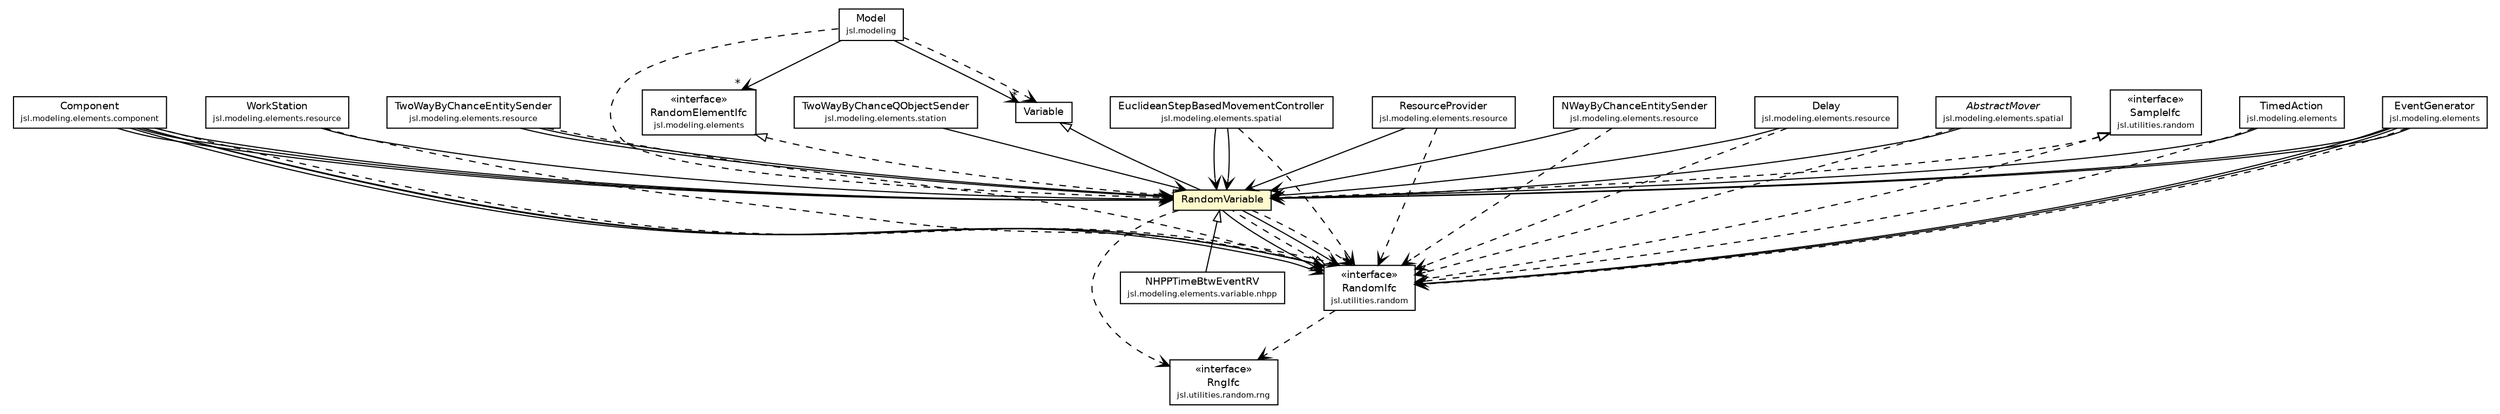 #!/usr/local/bin/dot
#
# Class diagram 
# Generated by UMLGraph version 5.4 (http://www.umlgraph.org/)
#

digraph G {
	edge [fontname="Helvetica",fontsize=10,labelfontname="Helvetica",labelfontsize=10];
	node [fontname="Helvetica",fontsize=10,shape=plaintext];
	nodesep=0.25;
	ranksep=0.5;
	// jsl.modeling.Model
	c167158 [label=<<table title="jsl.modeling.Model" border="0" cellborder="1" cellspacing="0" cellpadding="2" port="p" href="../../Model.html">
		<tr><td><table border="0" cellspacing="0" cellpadding="1">
<tr><td align="center" balign="center"> Model </td></tr>
<tr><td align="center" balign="center"><font point-size="7.0"> jsl.modeling </font></td></tr>
		</table></td></tr>
		</table>>, URL="../../Model.html", fontname="Helvetica", fontcolor="black", fontsize=9.0];
	// jsl.modeling.elements.TimedAction
	c167178 [label=<<table title="jsl.modeling.elements.TimedAction" border="0" cellborder="1" cellspacing="0" cellpadding="2" port="p" href="../TimedAction.html">
		<tr><td><table border="0" cellspacing="0" cellpadding="1">
<tr><td align="center" balign="center"> TimedAction </td></tr>
<tr><td align="center" balign="center"><font point-size="7.0"> jsl.modeling.elements </font></td></tr>
		</table></td></tr>
		</table>>, URL="../TimedAction.html", fontname="Helvetica", fontcolor="black", fontsize=9.0];
	// jsl.modeling.elements.RandomElementIfc
	c167181 [label=<<table title="jsl.modeling.elements.RandomElementIfc" border="0" cellborder="1" cellspacing="0" cellpadding="2" port="p" href="../RandomElementIfc.html">
		<tr><td><table border="0" cellspacing="0" cellpadding="1">
<tr><td align="center" balign="center"> &#171;interface&#187; </td></tr>
<tr><td align="center" balign="center"> RandomElementIfc </td></tr>
<tr><td align="center" balign="center"><font point-size="7.0"> jsl.modeling.elements </font></td></tr>
		</table></td></tr>
		</table>>, URL="../RandomElementIfc.html", fontname="Helvetica", fontcolor="black", fontsize=9.0];
	// jsl.modeling.elements.EventGenerator
	c167185 [label=<<table title="jsl.modeling.elements.EventGenerator" border="0" cellborder="1" cellspacing="0" cellpadding="2" port="p" href="../EventGenerator.html">
		<tr><td><table border="0" cellspacing="0" cellpadding="1">
<tr><td align="center" balign="center"> EventGenerator </td></tr>
<tr><td align="center" balign="center"><font point-size="7.0"> jsl.modeling.elements </font></td></tr>
		</table></td></tr>
		</table>>, URL="../EventGenerator.html", fontname="Helvetica", fontcolor="black", fontsize=9.0];
	// jsl.modeling.elements.component.Component
	c167190 [label=<<table title="jsl.modeling.elements.component.Component" border="0" cellborder="1" cellspacing="0" cellpadding="2" port="p" href="../component/Component.html">
		<tr><td><table border="0" cellspacing="0" cellpadding="1">
<tr><td align="center" balign="center"> Component </td></tr>
<tr><td align="center" balign="center"><font point-size="7.0"> jsl.modeling.elements.component </font></td></tr>
		</table></td></tr>
		</table>>, URL="../component/Component.html", fontname="Helvetica", fontcolor="black", fontsize=9.0];
	// jsl.modeling.elements.resource.WorkStation
	c167236 [label=<<table title="jsl.modeling.elements.resource.WorkStation" border="0" cellborder="1" cellspacing="0" cellpadding="2" port="p" href="../resource/WorkStation.html">
		<tr><td><table border="0" cellspacing="0" cellpadding="1">
<tr><td align="center" balign="center"> WorkStation </td></tr>
<tr><td align="center" balign="center"><font point-size="7.0"> jsl.modeling.elements.resource </font></td></tr>
		</table></td></tr>
		</table>>, URL="../resource/WorkStation.html", fontname="Helvetica", fontcolor="black", fontsize=9.0];
	// jsl.modeling.elements.resource.TwoWayByChanceEntitySender
	c167238 [label=<<table title="jsl.modeling.elements.resource.TwoWayByChanceEntitySender" border="0" cellborder="1" cellspacing="0" cellpadding="2" port="p" href="../resource/TwoWayByChanceEntitySender.html">
		<tr><td><table border="0" cellspacing="0" cellpadding="1">
<tr><td align="center" balign="center"> TwoWayByChanceEntitySender </td></tr>
<tr><td align="center" balign="center"><font point-size="7.0"> jsl.modeling.elements.resource </font></td></tr>
		</table></td></tr>
		</table>>, URL="../resource/TwoWayByChanceEntitySender.html", fontname="Helvetica", fontcolor="black", fontsize=9.0];
	// jsl.modeling.elements.resource.ResourceProvider
	c167258 [label=<<table title="jsl.modeling.elements.resource.ResourceProvider" border="0" cellborder="1" cellspacing="0" cellpadding="2" port="p" href="../resource/ResourceProvider.html">
		<tr><td><table border="0" cellspacing="0" cellpadding="1">
<tr><td align="center" balign="center"> ResourceProvider </td></tr>
<tr><td align="center" balign="center"><font point-size="7.0"> jsl.modeling.elements.resource </font></td></tr>
		</table></td></tr>
		</table>>, URL="../resource/ResourceProvider.html", fontname="Helvetica", fontcolor="black", fontsize=9.0];
	// jsl.modeling.elements.resource.NWayByChanceEntitySender
	c167274 [label=<<table title="jsl.modeling.elements.resource.NWayByChanceEntitySender" border="0" cellborder="1" cellspacing="0" cellpadding="2" port="p" href="../resource/NWayByChanceEntitySender.html">
		<tr><td><table border="0" cellspacing="0" cellpadding="1">
<tr><td align="center" balign="center"> NWayByChanceEntitySender </td></tr>
<tr><td align="center" balign="center"><font point-size="7.0"> jsl.modeling.elements.resource </font></td></tr>
		</table></td></tr>
		</table>>, URL="../resource/NWayByChanceEntitySender.html", fontname="Helvetica", fontcolor="black", fontsize=9.0];
	// jsl.modeling.elements.resource.Delay
	c167301 [label=<<table title="jsl.modeling.elements.resource.Delay" border="0" cellborder="1" cellspacing="0" cellpadding="2" port="p" href="../resource/Delay.html">
		<tr><td><table border="0" cellspacing="0" cellpadding="1">
<tr><td align="center" balign="center"> Delay </td></tr>
<tr><td align="center" balign="center"><font point-size="7.0"> jsl.modeling.elements.resource </font></td></tr>
		</table></td></tr>
		</table>>, URL="../resource/Delay.html", fontname="Helvetica", fontcolor="black", fontsize=9.0];
	// jsl.modeling.elements.spatial.EuclideanStepBasedMovementController
	c167338 [label=<<table title="jsl.modeling.elements.spatial.EuclideanStepBasedMovementController" border="0" cellborder="1" cellspacing="0" cellpadding="2" port="p" href="../spatial/EuclideanStepBasedMovementController.html">
		<tr><td><table border="0" cellspacing="0" cellpadding="1">
<tr><td align="center" balign="center"> EuclideanStepBasedMovementController </td></tr>
<tr><td align="center" balign="center"><font point-size="7.0"> jsl.modeling.elements.spatial </font></td></tr>
		</table></td></tr>
		</table>>, URL="../spatial/EuclideanStepBasedMovementController.html", fontname="Helvetica", fontcolor="black", fontsize=9.0];
	// jsl.modeling.elements.spatial.AbstractMover
	c167343 [label=<<table title="jsl.modeling.elements.spatial.AbstractMover" border="0" cellborder="1" cellspacing="0" cellpadding="2" port="p" href="../spatial/AbstractMover.html">
		<tr><td><table border="0" cellspacing="0" cellpadding="1">
<tr><td align="center" balign="center"><font face="Helvetica-Oblique"> AbstractMover </font></td></tr>
<tr><td align="center" balign="center"><font point-size="7.0"> jsl.modeling.elements.spatial </font></td></tr>
		</table></td></tr>
		</table>>, URL="../spatial/AbstractMover.html", fontname="Helvetica", fontcolor="black", fontsize=9.0];
	// jsl.modeling.elements.station.TwoWayByChanceQObjectSender
	c167368 [label=<<table title="jsl.modeling.elements.station.TwoWayByChanceQObjectSender" border="0" cellborder="1" cellspacing="0" cellpadding="2" port="p" href="../station/TwoWayByChanceQObjectSender.html">
		<tr><td><table border="0" cellspacing="0" cellpadding="1">
<tr><td align="center" balign="center"> TwoWayByChanceQObjectSender </td></tr>
<tr><td align="center" balign="center"><font point-size="7.0"> jsl.modeling.elements.station </font></td></tr>
		</table></td></tr>
		</table>>, URL="../station/TwoWayByChanceQObjectSender.html", fontname="Helvetica", fontcolor="black", fontsize=9.0];
	// jsl.modeling.elements.variable.Variable
	c167380 [label=<<table title="jsl.modeling.elements.variable.Variable" border="0" cellborder="1" cellspacing="0" cellpadding="2" port="p" href="./Variable.html">
		<tr><td><table border="0" cellspacing="0" cellpadding="1">
<tr><td align="center" balign="center"> Variable </td></tr>
		</table></td></tr>
		</table>>, URL="./Variable.html", fontname="Helvetica", fontcolor="black", fontsize=9.0];
	// jsl.modeling.elements.variable.RandomVariable
	c167388 [label=<<table title="jsl.modeling.elements.variable.RandomVariable" border="0" cellborder="1" cellspacing="0" cellpadding="2" port="p" bgcolor="lemonChiffon" href="./RandomVariable.html">
		<tr><td><table border="0" cellspacing="0" cellpadding="1">
<tr><td align="center" balign="center"> RandomVariable </td></tr>
		</table></td></tr>
		</table>>, URL="./RandomVariable.html", fontname="Helvetica", fontcolor="black", fontsize=9.0];
	// jsl.modeling.elements.variable.nhpp.NHPPTimeBtwEventRV
	c167413 [label=<<table title="jsl.modeling.elements.variable.nhpp.NHPPTimeBtwEventRV" border="0" cellborder="1" cellspacing="0" cellpadding="2" port="p" href="./nhpp/NHPPTimeBtwEventRV.html">
		<tr><td><table border="0" cellspacing="0" cellpadding="1">
<tr><td align="center" balign="center"> NHPPTimeBtwEventRV </td></tr>
<tr><td align="center" balign="center"><font point-size="7.0"> jsl.modeling.elements.variable.nhpp </font></td></tr>
		</table></td></tr>
		</table>>, URL="./nhpp/NHPPTimeBtwEventRV.html", fontname="Helvetica", fontcolor="black", fontsize=9.0];
	// jsl.utilities.random.SampleIfc
	c167482 [label=<<table title="jsl.utilities.random.SampleIfc" border="0" cellborder="1" cellspacing="0" cellpadding="2" port="p" href="../../../utilities/random/SampleIfc.html">
		<tr><td><table border="0" cellspacing="0" cellpadding="1">
<tr><td align="center" balign="center"> &#171;interface&#187; </td></tr>
<tr><td align="center" balign="center"> SampleIfc </td></tr>
<tr><td align="center" balign="center"><font point-size="7.0"> jsl.utilities.random </font></td></tr>
		</table></td></tr>
		</table>>, URL="../../../utilities/random/SampleIfc.html", fontname="Helvetica", fontcolor="black", fontsize=9.0];
	// jsl.utilities.random.RandomIfc
	c167483 [label=<<table title="jsl.utilities.random.RandomIfc" border="0" cellborder="1" cellspacing="0" cellpadding="2" port="p" href="../../../utilities/random/RandomIfc.html">
		<tr><td><table border="0" cellspacing="0" cellpadding="1">
<tr><td align="center" balign="center"> &#171;interface&#187; </td></tr>
<tr><td align="center" balign="center"> RandomIfc </td></tr>
<tr><td align="center" balign="center"><font point-size="7.0"> jsl.utilities.random </font></td></tr>
		</table></td></tr>
		</table>>, URL="../../../utilities/random/RandomIfc.html", fontname="Helvetica", fontcolor="black", fontsize=9.0];
	// jsl.utilities.random.rng.RngIfc
	c167550 [label=<<table title="jsl.utilities.random.rng.RngIfc" border="0" cellborder="1" cellspacing="0" cellpadding="2" port="p" href="../../../utilities/random/rng/RngIfc.html">
		<tr><td><table border="0" cellspacing="0" cellpadding="1">
<tr><td align="center" balign="center"> &#171;interface&#187; </td></tr>
<tr><td align="center" balign="center"> RngIfc </td></tr>
<tr><td align="center" balign="center"><font point-size="7.0"> jsl.utilities.random.rng </font></td></tr>
		</table></td></tr>
		</table>>, URL="../../../utilities/random/rng/RngIfc.html", fontname="Helvetica", fontcolor="black", fontsize=9.0];
	//jsl.modeling.elements.variable.RandomVariable extends jsl.modeling.elements.variable.Variable
	c167380:p -> c167388:p [dir=back,arrowtail=empty];
	//jsl.modeling.elements.variable.RandomVariable implements jsl.utilities.random.RandomIfc
	c167483:p -> c167388:p [dir=back,arrowtail=empty,style=dashed];
	//jsl.modeling.elements.variable.RandomVariable implements jsl.utilities.random.SampleIfc
	c167482:p -> c167388:p [dir=back,arrowtail=empty,style=dashed];
	//jsl.modeling.elements.variable.RandomVariable implements jsl.modeling.elements.RandomElementIfc
	c167181:p -> c167388:p [dir=back,arrowtail=empty,style=dashed];
	//jsl.modeling.elements.variable.nhpp.NHPPTimeBtwEventRV extends jsl.modeling.elements.variable.RandomVariable
	c167388:p -> c167413:p [dir=back,arrowtail=empty];
	//jsl.utilities.random.RandomIfc implements jsl.utilities.random.SampleIfc
	c167482:p -> c167483:p [dir=back,arrowtail=empty,style=dashed];
	// jsl.modeling.Model NAVASSOC jsl.modeling.elements.variable.Variable
	c167158:p -> c167380:p [taillabel="", label="", headlabel="*", fontname="Helvetica", fontcolor="black", fontsize=10.0, color="black", arrowhead=open];
	// jsl.modeling.Model NAVASSOC jsl.modeling.elements.RandomElementIfc
	c167158:p -> c167181:p [taillabel="", label="", headlabel="*", fontname="Helvetica", fontcolor="black", fontsize=10.0, color="black", arrowhead=open];
	// jsl.modeling.elements.TimedAction NAVASSOC jsl.modeling.elements.variable.RandomVariable
	c167178:p -> c167388:p [taillabel="", label="", headlabel="", fontname="Helvetica", fontcolor="black", fontsize=10.0, color="black", arrowhead=open];
	// jsl.modeling.elements.EventGenerator NAVASSOC jsl.utilities.random.RandomIfc
	c167185:p -> c167483:p [taillabel="", label="", headlabel="", fontname="Helvetica", fontcolor="black", fontsize=10.0, color="black", arrowhead=open];
	// jsl.modeling.elements.EventGenerator NAVASSOC jsl.modeling.elements.variable.RandomVariable
	c167185:p -> c167388:p [taillabel="", label="", headlabel="", fontname="Helvetica", fontcolor="black", fontsize=10.0, color="black", arrowhead=open];
	// jsl.modeling.elements.EventGenerator NAVASSOC jsl.utilities.random.RandomIfc
	c167185:p -> c167483:p [taillabel="", label="", headlabel="", fontname="Helvetica", fontcolor="black", fontsize=10.0, color="black", arrowhead=open];
	// jsl.modeling.elements.EventGenerator NAVASSOC jsl.modeling.elements.variable.RandomVariable
	c167185:p -> c167388:p [taillabel="", label="", headlabel="", fontname="Helvetica", fontcolor="black", fontsize=10.0, color="black", arrowhead=open];
	// jsl.modeling.elements.component.Component NAVASSOC jsl.modeling.elements.variable.RandomVariable
	c167190:p -> c167388:p [taillabel="", label="", headlabel="", fontname="Helvetica", fontcolor="black", fontsize=10.0, color="black", arrowhead=open];
	// jsl.modeling.elements.component.Component NAVASSOC jsl.utilities.random.RandomIfc
	c167190:p -> c167483:p [taillabel="", label="", headlabel="", fontname="Helvetica", fontcolor="black", fontsize=10.0, color="black", arrowhead=open];
	// jsl.modeling.elements.component.Component NAVASSOC jsl.modeling.elements.variable.RandomVariable
	c167190:p -> c167388:p [taillabel="", label="", headlabel="", fontname="Helvetica", fontcolor="black", fontsize=10.0, color="black", arrowhead=open];
	// jsl.modeling.elements.component.Component NAVASSOC jsl.utilities.random.RandomIfc
	c167190:p -> c167483:p [taillabel="", label="", headlabel="", fontname="Helvetica", fontcolor="black", fontsize=10.0, color="black", arrowhead=open];
	// jsl.modeling.elements.component.Component NAVASSOC jsl.modeling.elements.variable.RandomVariable
	c167190:p -> c167388:p [taillabel="", label="", headlabel="", fontname="Helvetica", fontcolor="black", fontsize=10.0, color="black", arrowhead=open];
	// jsl.modeling.elements.component.Component NAVASSOC jsl.utilities.random.RandomIfc
	c167190:p -> c167483:p [taillabel="", label="", headlabel="", fontname="Helvetica", fontcolor="black", fontsize=10.0, color="black", arrowhead=open];
	// jsl.modeling.elements.resource.WorkStation NAVASSOC jsl.modeling.elements.variable.RandomVariable
	c167236:p -> c167388:p [taillabel="", label="", headlabel="", fontname="Helvetica", fontcolor="black", fontsize=10.0, color="black", arrowhead=open];
	// jsl.modeling.elements.resource.TwoWayByChanceEntitySender NAVASSOC jsl.modeling.elements.variable.RandomVariable
	c167238:p -> c167388:p [taillabel="", label="", headlabel="", fontname="Helvetica", fontcolor="black", fontsize=10.0, color="black", arrowhead=open];
	// jsl.modeling.elements.resource.TwoWayByChanceEntitySender NAVASSOC jsl.modeling.elements.variable.RandomVariable
	c167238:p -> c167388:p [taillabel="", label="", headlabel="", fontname="Helvetica", fontcolor="black", fontsize=10.0, color="black", arrowhead=open];
	// jsl.modeling.elements.resource.ResourceProvider NAVASSOC jsl.modeling.elements.variable.RandomVariable
	c167258:p -> c167388:p [taillabel="", label="", headlabel="", fontname="Helvetica", fontcolor="black", fontsize=10.0, color="black", arrowhead=open];
	// jsl.modeling.elements.resource.NWayByChanceEntitySender NAVASSOC jsl.modeling.elements.variable.RandomVariable
	c167274:p -> c167388:p [taillabel="", label="", headlabel="", fontname="Helvetica", fontcolor="black", fontsize=10.0, color="black", arrowhead=open];
	// jsl.modeling.elements.resource.Delay NAVASSOC jsl.modeling.elements.variable.RandomVariable
	c167301:p -> c167388:p [taillabel="", label="", headlabel="", fontname="Helvetica", fontcolor="black", fontsize=10.0, color="black", arrowhead=open];
	// jsl.modeling.elements.spatial.EuclideanStepBasedMovementController NAVASSOC jsl.modeling.elements.variable.RandomVariable
	c167338:p -> c167388:p [taillabel="", label="", headlabel="", fontname="Helvetica", fontcolor="black", fontsize=10.0, color="black", arrowhead=open];
	// jsl.modeling.elements.spatial.EuclideanStepBasedMovementController NAVASSOC jsl.modeling.elements.variable.RandomVariable
	c167338:p -> c167388:p [taillabel="", label="", headlabel="", fontname="Helvetica", fontcolor="black", fontsize=10.0, color="black", arrowhead=open];
	// jsl.modeling.elements.spatial.AbstractMover NAVASSOC jsl.modeling.elements.variable.RandomVariable
	c167343:p -> c167388:p [taillabel="", label="", headlabel="", fontname="Helvetica", fontcolor="black", fontsize=10.0, color="black", arrowhead=open];
	// jsl.modeling.elements.station.TwoWayByChanceQObjectSender NAVASSOC jsl.modeling.elements.variable.RandomVariable
	c167368:p -> c167388:p [taillabel="", label="", headlabel="", fontname="Helvetica", fontcolor="black", fontsize=10.0, color="black", arrowhead=open];
	// jsl.modeling.elements.variable.RandomVariable NAVASSOC jsl.utilities.random.RandomIfc
	c167388:p -> c167483:p [taillabel="", label="", headlabel="", fontname="Helvetica", fontcolor="black", fontsize=10.0, color="black", arrowhead=open];
	// jsl.modeling.elements.variable.RandomVariable NAVASSOC jsl.utilities.random.RandomIfc
	c167388:p -> c167483:p [taillabel="", label="", headlabel="", fontname="Helvetica", fontcolor="black", fontsize=10.0, color="black", arrowhead=open];
	// jsl.modeling.Model DEPEND jsl.modeling.elements.variable.Variable
	c167158:p -> c167380:p [taillabel="", label="", headlabel="", fontname="Helvetica", fontcolor="black", fontsize=10.0, color="black", arrowhead=open, style=dashed];
	// jsl.modeling.Model DEPEND jsl.modeling.elements.variable.RandomVariable
	c167158:p -> c167388:p [taillabel="", label="", headlabel="", fontname="Helvetica", fontcolor="black", fontsize=10.0, color="black", arrowhead=open, style=dashed];
	// jsl.modeling.elements.TimedAction DEPEND jsl.utilities.random.RandomIfc
	c167178:p -> c167483:p [taillabel="", label="", headlabel="", fontname="Helvetica", fontcolor="black", fontsize=10.0, color="black", arrowhead=open, style=dashed];
	// jsl.modeling.elements.EventGenerator DEPEND jsl.utilities.random.RandomIfc
	c167185:p -> c167483:p [taillabel="", label="", headlabel="", fontname="Helvetica", fontcolor="black", fontsize=10.0, color="black", arrowhead=open, style=dashed];
	// jsl.modeling.elements.component.Component DEPEND jsl.utilities.random.RandomIfc
	c167190:p -> c167483:p [taillabel="", label="", headlabel="", fontname="Helvetica", fontcolor="black", fontsize=10.0, color="black", arrowhead=open, style=dashed];
	// jsl.modeling.elements.resource.WorkStation DEPEND jsl.utilities.random.RandomIfc
	c167236:p -> c167483:p [taillabel="", label="", headlabel="", fontname="Helvetica", fontcolor="black", fontsize=10.0, color="black", arrowhead=open, style=dashed];
	// jsl.modeling.elements.resource.TwoWayByChanceEntitySender DEPEND jsl.utilities.random.RandomIfc
	c167238:p -> c167483:p [taillabel="", label="", headlabel="", fontname="Helvetica", fontcolor="black", fontsize=10.0, color="black", arrowhead=open, style=dashed];
	// jsl.modeling.elements.resource.ResourceProvider DEPEND jsl.utilities.random.RandomIfc
	c167258:p -> c167483:p [taillabel="", label="", headlabel="", fontname="Helvetica", fontcolor="black", fontsize=10.0, color="black", arrowhead=open, style=dashed];
	// jsl.modeling.elements.resource.NWayByChanceEntitySender DEPEND jsl.utilities.random.RandomIfc
	c167274:p -> c167483:p [taillabel="", label="", headlabel="", fontname="Helvetica", fontcolor="black", fontsize=10.0, color="black", arrowhead=open, style=dashed];
	// jsl.modeling.elements.resource.Delay DEPEND jsl.utilities.random.RandomIfc
	c167301:p -> c167483:p [taillabel="", label="", headlabel="", fontname="Helvetica", fontcolor="black", fontsize=10.0, color="black", arrowhead=open, style=dashed];
	// jsl.modeling.elements.spatial.EuclideanStepBasedMovementController DEPEND jsl.utilities.random.RandomIfc
	c167338:p -> c167483:p [taillabel="", label="", headlabel="", fontname="Helvetica", fontcolor="black", fontsize=10.0, color="black", arrowhead=open, style=dashed];
	// jsl.modeling.elements.spatial.AbstractMover DEPEND jsl.utilities.random.RandomIfc
	c167343:p -> c167483:p [taillabel="", label="", headlabel="", fontname="Helvetica", fontcolor="black", fontsize=10.0, color="black", arrowhead=open, style=dashed];
	// jsl.modeling.elements.variable.RandomVariable DEPEND jsl.utilities.random.RandomIfc
	c167388:p -> c167483:p [taillabel="", label="", headlabel="", fontname="Helvetica", fontcolor="black", fontsize=10.0, color="black", arrowhead=open, style=dashed];
	// jsl.modeling.elements.variable.RandomVariable DEPEND jsl.utilities.random.rng.RngIfc
	c167388:p -> c167550:p [taillabel="", label="", headlabel="", fontname="Helvetica", fontcolor="black", fontsize=10.0, color="black", arrowhead=open, style=dashed];
	// jsl.utilities.random.RandomIfc DEPEND jsl.utilities.random.rng.RngIfc
	c167483:p -> c167550:p [taillabel="", label="", headlabel="", fontname="Helvetica", fontcolor="black", fontsize=10.0, color="black", arrowhead=open, style=dashed];
}

